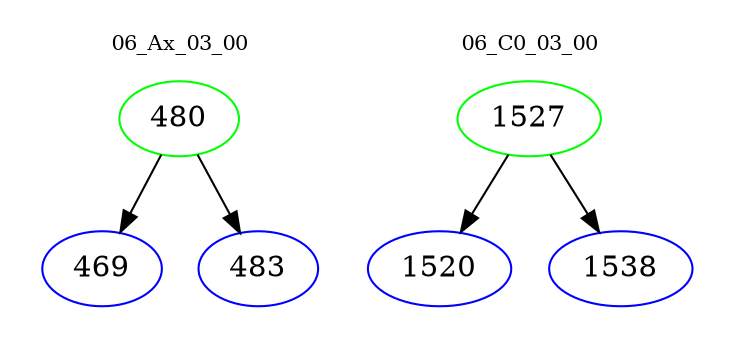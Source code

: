 digraph{
subgraph cluster_0 {
color = white
label = "06_Ax_03_00";
fontsize=10;
T0_480 [label="480", color="green"]
T0_480 -> T0_469 [color="black"]
T0_469 [label="469", color="blue"]
T0_480 -> T0_483 [color="black"]
T0_483 [label="483", color="blue"]
}
subgraph cluster_1 {
color = white
label = "06_C0_03_00";
fontsize=10;
T1_1527 [label="1527", color="green"]
T1_1527 -> T1_1520 [color="black"]
T1_1520 [label="1520", color="blue"]
T1_1527 -> T1_1538 [color="black"]
T1_1538 [label="1538", color="blue"]
}
}
